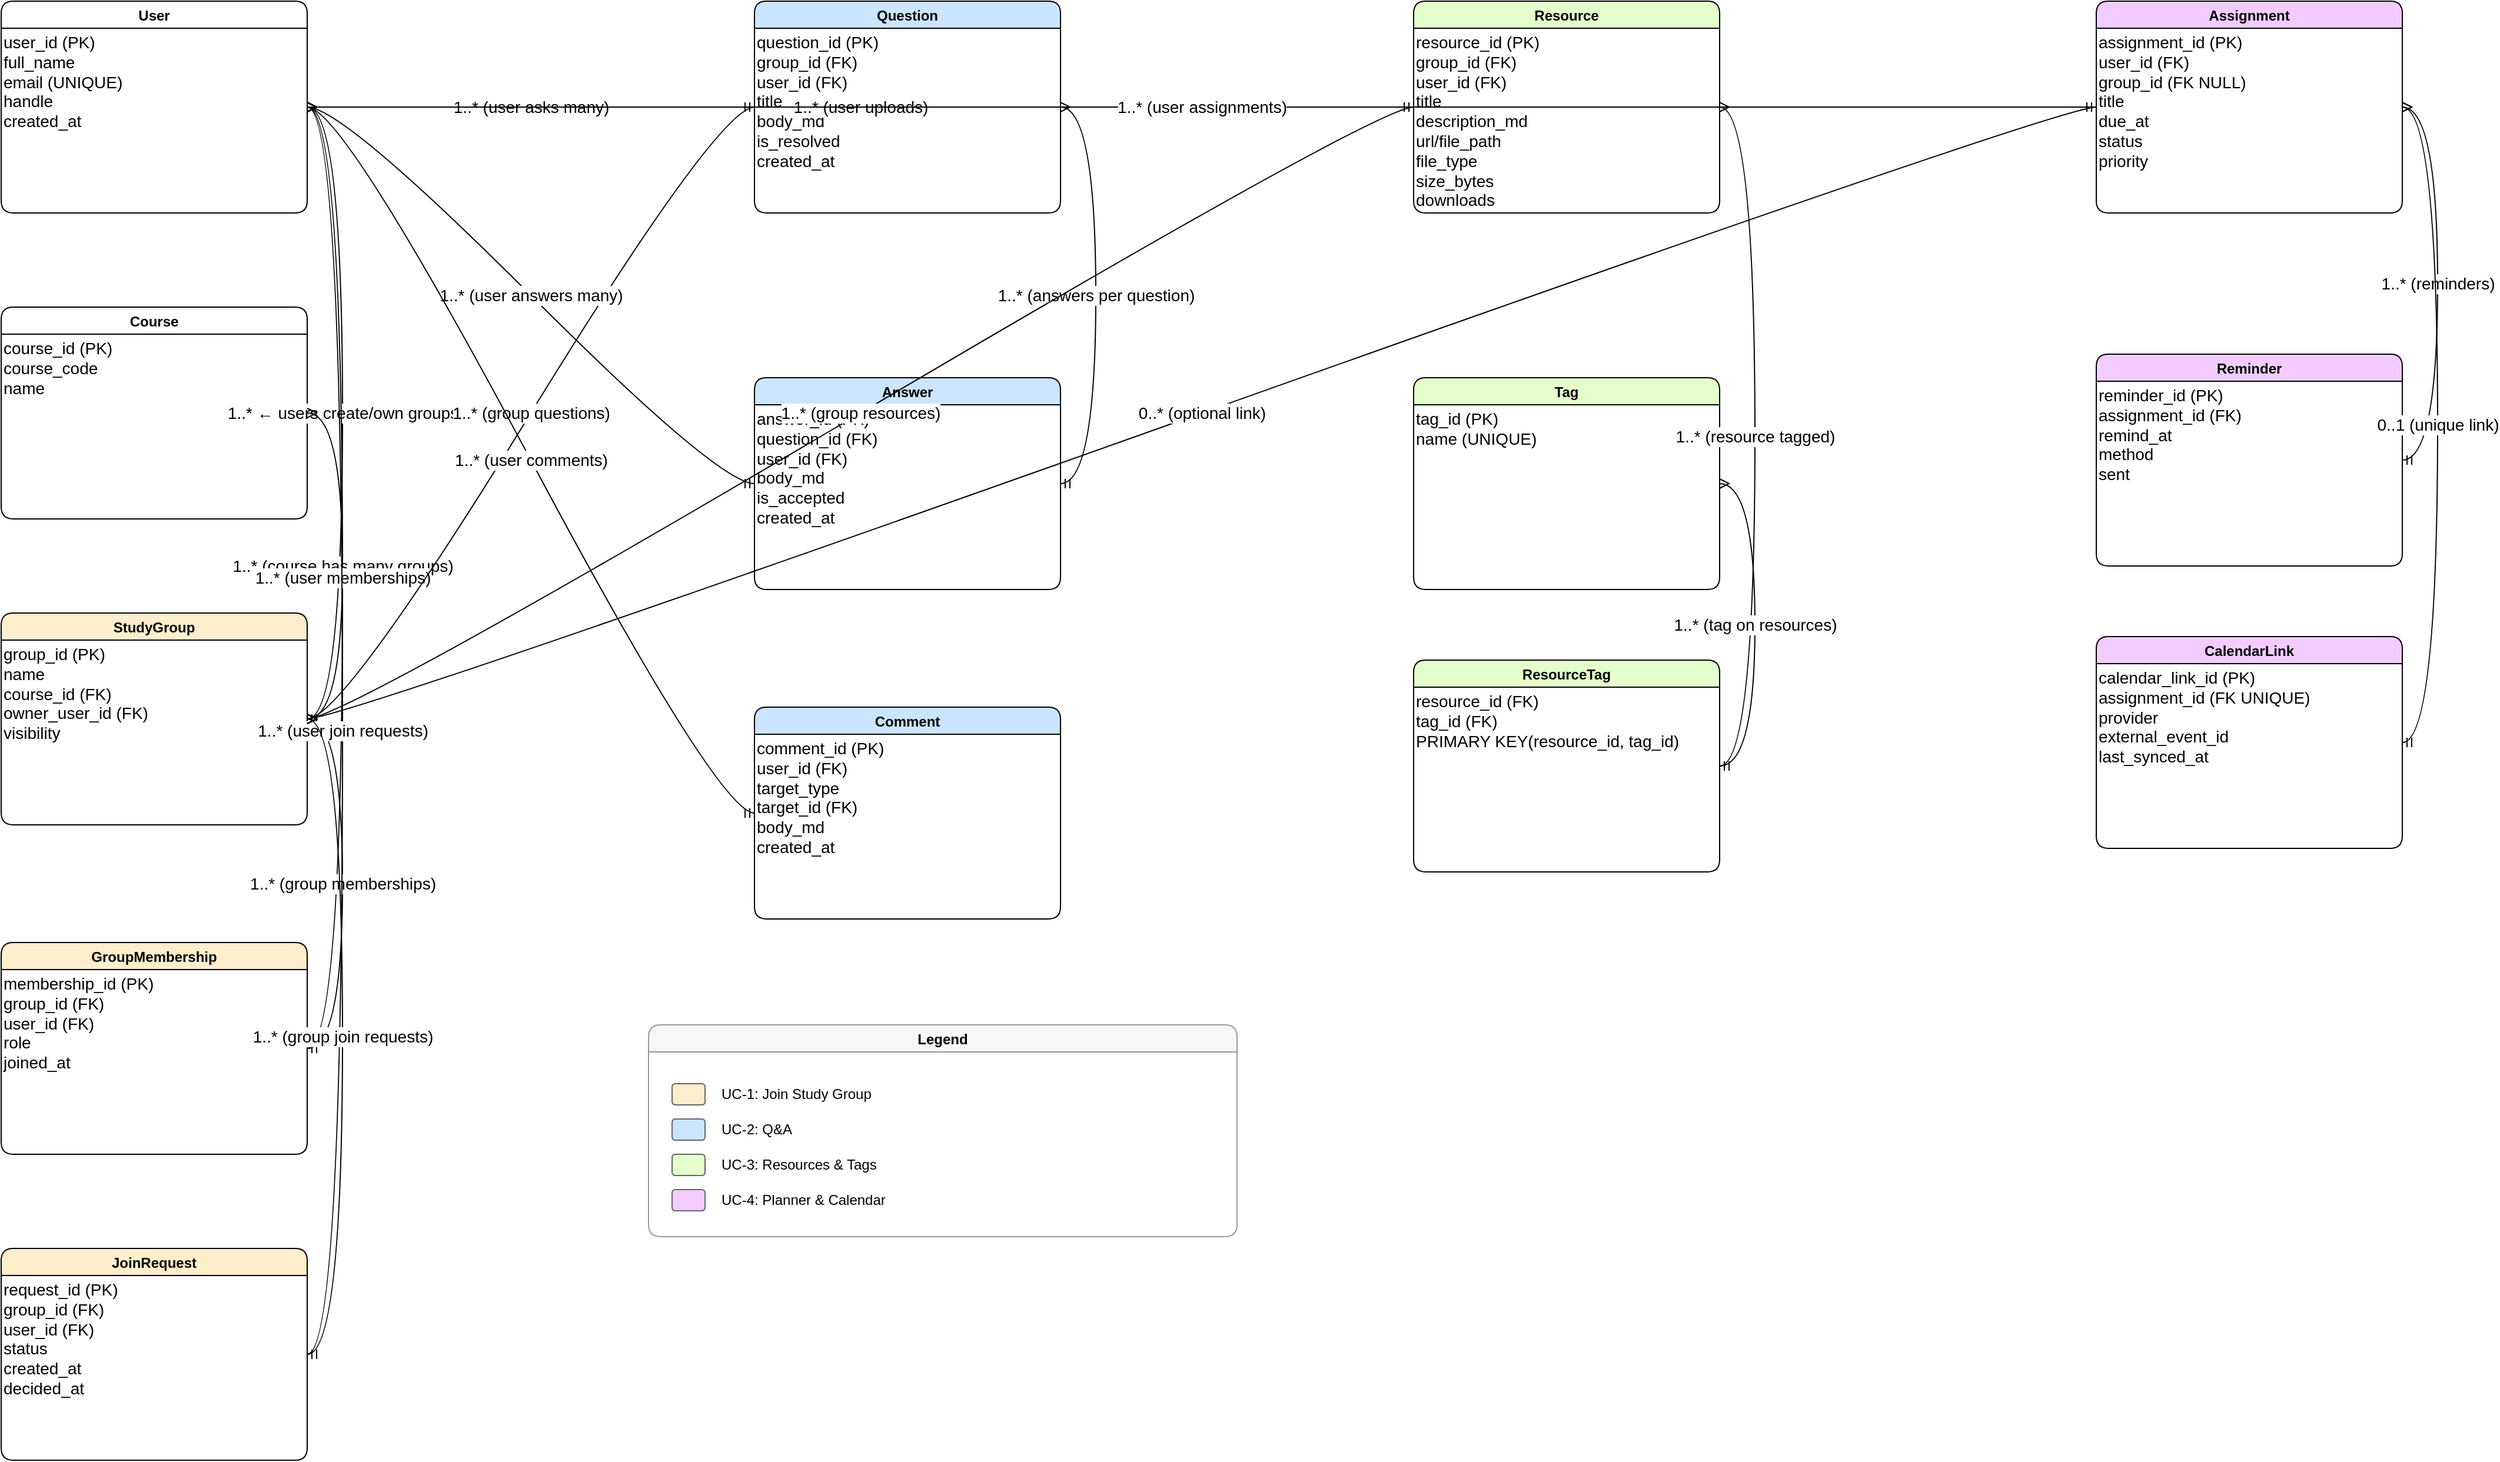 <mxfile version="28.2.5">
  <diagram name="Unified ERD (Labeled)" id="Unified-Labeled">
    <mxGraphModel dx="1668" dy="889" grid="1" gridSize="10" guides="1" tooltips="1" connect="1" arrows="1" fold="1" page="1" pageScale="1" pageWidth="2600" pageHeight="1800" math="0" shadow="0">
      <root>
        <mxCell id="0" />
        <mxCell id="1" parent="0" />
        <mxCell id="id8001" value="Legend" style="swimlane;rounded=1;fillColor=#F7F7F7;strokeColor=#999999;fontStyle=1;" parent="1" vertex="1">
          <mxGeometry x="670" y="990" width="500" height="180" as="geometry" />
        </mxCell>
        <mxCell id="id8002" value="" style="rounded=1;fillColor=#FFEECC;strokeColor=#666666;" parent="id8001" vertex="1">
          <mxGeometry x="20" y="50" width="28" height="18" as="geometry" />
        </mxCell>
        <mxCell id="id8003" value="UC‑1: Join Study Group" style="text;html=1;align=left;verticalAlign=middle;strokeColor=none;fillColor=none;" parent="id8001" vertex="1">
          <mxGeometry x="60" y="48" width="400" height="22" as="geometry" />
        </mxCell>
        <mxCell id="id8004" value="" style="rounded=1;fillColor=#CCE5FF;strokeColor=#666666;" parent="id8001" vertex="1">
          <mxGeometry x="20" y="80" width="28" height="18" as="geometry" />
        </mxCell>
        <mxCell id="id8005" value="UC‑2: Q&amp;A" style="text;html=1;align=left;verticalAlign=middle;strokeColor=none;fillColor=none;" parent="id8001" vertex="1">
          <mxGeometry x="60" y="78" width="400" height="22" as="geometry" />
        </mxCell>
        <mxCell id="id8006" value="" style="rounded=1;fillColor=#E5FFCC;strokeColor=#666666;" parent="id8001" vertex="1">
          <mxGeometry x="20" y="110" width="28" height="18" as="geometry" />
        </mxCell>
        <mxCell id="id8007" value="UC‑3: Resources &amp; Tags" style="text;html=1;align=left;verticalAlign=middle;strokeColor=none;fillColor=none;" parent="id8001" vertex="1">
          <mxGeometry x="60" y="108" width="400" height="22" as="geometry" />
        </mxCell>
        <mxCell id="id8008" value="" style="rounded=1;fillColor=#F2CCFF;strokeColor=#666666;" parent="id8001" vertex="1">
          <mxGeometry x="20" y="140" width="28" height="18" as="geometry" />
        </mxCell>
        <mxCell id="id8009" value="UC‑4: Planner &amp; Calendar" style="text;html=1;align=left;verticalAlign=middle;strokeColor=none;fillColor=none;" parent="id8001" vertex="1">
          <mxGeometry x="60" y="138" width="400" height="22" as="geometry" />
        </mxCell>
        <mxCell id="id8014" value="User" style="swimlane;fillColor=#FFFFFF;rounded=1;" parent="1" vertex="1">
          <mxGeometry x="120" y="120" width="260" height="180" as="geometry" />
        </mxCell>
        <mxCell id="id8015" value="&lt;div&gt;user_id (PK)&lt;/div&gt;&lt;div&gt;full_name&lt;/div&gt;&lt;div&gt;email (UNIQUE)&lt;/div&gt;&lt;div&gt;handle&lt;/div&gt;&lt;div&gt;created_at&lt;/div&gt;" style="text;html=1;align=left;verticalAlign=top;resizable=0;points=[];autosize=1;strokeColor=none;fillColor=none;fontSize=14;" parent="id8014" vertex="1">
          <mxGeometry y="20" width="240" height="160" as="geometry" />
        </mxCell>
        <mxCell id="id8016" value="Course" style="swimlane;fillColor=#FFFFFF;rounded=1;" parent="1" vertex="1">
          <mxGeometry x="120" y="380" width="260" height="180" as="geometry" />
        </mxCell>
        <mxCell id="id8017" value="&lt;div&gt;course_id (PK)&lt;/div&gt;&lt;div&gt;course_code&lt;/div&gt;&lt;div&gt;name&lt;/div&gt;" style="text;html=1;align=left;verticalAlign=top;resizable=0;points=[];autosize=1;strokeColor=none;fillColor=none;fontSize=14;" parent="id8016" vertex="1">
          <mxGeometry y="20" width="240" height="160" as="geometry" />
        </mxCell>
        <mxCell id="id8018" value="StudyGroup" style="swimlane;fillColor=#FFEECC;rounded=1;" parent="1" vertex="1">
          <mxGeometry x="120" y="640" width="260" height="180" as="geometry" />
        </mxCell>
        <mxCell id="id8019" value="&lt;div&gt;group_id (PK)&lt;/div&gt;&lt;div&gt;name&lt;/div&gt;&lt;div&gt;course_id (FK)&lt;/div&gt;&lt;div&gt;owner_user_id (FK)&lt;/div&gt;&lt;div&gt;visibility&lt;/div&gt;" style="text;html=1;align=left;verticalAlign=top;resizable=0;points=[];autosize=1;strokeColor=none;fillColor=none;fontSize=14;" parent="id8018" vertex="1">
          <mxGeometry y="20" width="240" height="160" as="geometry" />
        </mxCell>
        <mxCell id="id8020" value="GroupMembership" style="swimlane;fillColor=#FFEECC;rounded=1;" parent="1" vertex="1">
          <mxGeometry x="120" y="920" width="260" height="180" as="geometry" />
        </mxCell>
        <mxCell id="id8021" value="&lt;div&gt;membership_id (PK)&lt;/div&gt;&lt;div&gt;group_id (FK)&lt;/div&gt;&lt;div&gt;user_id (FK)&lt;/div&gt;&lt;div&gt;role&lt;/div&gt;&lt;div&gt;joined_at&lt;/div&gt;" style="text;html=1;align=left;verticalAlign=top;resizable=0;points=[];autosize=1;strokeColor=none;fillColor=none;fontSize=14;" parent="id8020" vertex="1">
          <mxGeometry y="20" width="240" height="160" as="geometry" />
        </mxCell>
        <mxCell id="id8022" value="JoinRequest" style="swimlane;fillColor=#FFEECC;rounded=1;" parent="1" vertex="1">
          <mxGeometry x="120" y="1180" width="260" height="180" as="geometry" />
        </mxCell>
        <mxCell id="id8023" value="&lt;div&gt;request_id (PK)&lt;/div&gt;&lt;div&gt;group_id (FK)&lt;/div&gt;&lt;div&gt;user_id (FK)&lt;/div&gt;&lt;div&gt;status&lt;/div&gt;&lt;div&gt;created_at&lt;/div&gt;&lt;div&gt;decided_at&lt;/div&gt;" style="text;html=1;align=left;verticalAlign=top;resizable=0;points=[];autosize=1;strokeColor=none;fillColor=none;fontSize=14;" parent="id8022" vertex="1">
          <mxGeometry y="20" width="240" height="160" as="geometry" />
        </mxCell>
        <mxCell id="id8024" value="Question" style="swimlane;fillColor=#CCE5FF;rounded=1;" parent="1" vertex="1">
          <mxGeometry x="760" y="120" width="260" height="180" as="geometry" />
        </mxCell>
        <mxCell id="id8025" value="&lt;div&gt;question_id (PK)&lt;/div&gt;&lt;div&gt;group_id (FK)&lt;/div&gt;&lt;div&gt;user_id (FK)&lt;/div&gt;&lt;div&gt;title&lt;/div&gt;&lt;div&gt;body_md&lt;/div&gt;&lt;div&gt;is_resolved&lt;/div&gt;&lt;div&gt;created_at&lt;/div&gt;" style="text;html=1;align=left;verticalAlign=top;resizable=0;points=[];autosize=1;strokeColor=none;fillColor=none;fontSize=14;" parent="id8024" vertex="1">
          <mxGeometry y="20" width="240" height="160" as="geometry" />
        </mxCell>
        <mxCell id="id8026" value="Answer" style="swimlane;fillColor=#CCE5FF;rounded=1;" parent="1" vertex="1">
          <mxGeometry x="760" y="440" width="260" height="180" as="geometry" />
        </mxCell>
        <mxCell id="id8027" value="&lt;div&gt;answer_id (PK)&lt;/div&gt;&lt;div&gt;question_id (FK)&lt;/div&gt;&lt;div&gt;user_id (FK)&lt;/div&gt;&lt;div&gt;body_md&lt;/div&gt;&lt;div&gt;is_accepted&lt;/div&gt;&lt;div&gt;created_at&lt;/div&gt;" style="text;html=1;align=left;verticalAlign=top;resizable=0;points=[];autosize=1;strokeColor=none;fillColor=none;fontSize=14;" parent="id8026" vertex="1">
          <mxGeometry y="20" width="240" height="160" as="geometry" />
        </mxCell>
        <mxCell id="id8028" value="Comment" style="swimlane;fillColor=#CCE5FF;rounded=1;" parent="1" vertex="1">
          <mxGeometry x="760" y="720" width="260" height="180" as="geometry" />
        </mxCell>
        <mxCell id="id8029" value="&lt;div&gt;comment_id (PK)&lt;/div&gt;&lt;div&gt;user_id (FK)&lt;/div&gt;&lt;div&gt;target_type&lt;/div&gt;&lt;div&gt;target_id (FK)&lt;/div&gt;&lt;div&gt;body_md&lt;/div&gt;&lt;div&gt;created_at&lt;/div&gt;" style="text;html=1;align=left;verticalAlign=top;resizable=0;points=[];autosize=1;strokeColor=none;fillColor=none;fontSize=14;" parent="id8028" vertex="1">
          <mxGeometry y="20" width="240" height="160" as="geometry" />
        </mxCell>
        <mxCell id="id8030" value="Resource" style="swimlane;fillColor=#E5FFCC;rounded=1;" parent="1" vertex="1">
          <mxGeometry x="1320" y="120" width="260" height="180" as="geometry" />
        </mxCell>
        <mxCell id="id8031" value="&lt;div&gt;resource_id (PK)&lt;/div&gt;&lt;div&gt;group_id (FK)&lt;/div&gt;&lt;div&gt;user_id (FK)&lt;/div&gt;&lt;div&gt;title&lt;/div&gt;&lt;div&gt;description_md&lt;/div&gt;&lt;div&gt;url/file_path&lt;/div&gt;&lt;div&gt;file_type&lt;/div&gt;&lt;div&gt;size_bytes&lt;/div&gt;&lt;div&gt;downloads&lt;/div&gt;" style="text;html=1;align=left;verticalAlign=top;resizable=0;points=[];autosize=1;strokeColor=none;fillColor=none;fontSize=14;" parent="id8030" vertex="1">
          <mxGeometry y="20" width="130" height="160" as="geometry" />
        </mxCell>
        <mxCell id="id8032" value="Tag" style="swimlane;fillColor=#E5FFCC;rounded=1;" parent="1" vertex="1">
          <mxGeometry x="1320" y="440" width="260" height="180" as="geometry" />
        </mxCell>
        <mxCell id="id8033" value="&lt;div&gt;tag_id (PK)&lt;/div&gt;&lt;div&gt;name (UNIQUE)&lt;/div&gt;" style="text;html=1;align=left;verticalAlign=top;resizable=0;points=[];autosize=1;strokeColor=none;fillColor=none;fontSize=14;" parent="id8032" vertex="1">
          <mxGeometry y="20" width="240" height="160" as="geometry" />
        </mxCell>
        <mxCell id="id8034" value="ResourceTag" style="swimlane;fillColor=#E5FFCC;rounded=1;" parent="1" vertex="1">
          <mxGeometry x="1320" y="680" width="260" height="180" as="geometry" />
        </mxCell>
        <mxCell id="id8035" value="&lt;div&gt;resource_id (FK)&lt;/div&gt;&lt;div&gt;tag_id (FK)&lt;/div&gt;&lt;div&gt;PRIMARY KEY(resource_id, tag_id)&lt;/div&gt;" style="text;html=1;align=left;verticalAlign=top;resizable=0;points=[];autosize=1;strokeColor=none;fillColor=none;fontSize=14;" parent="id8034" vertex="1">
          <mxGeometry y="20" width="240" height="160" as="geometry" />
        </mxCell>
        <mxCell id="id8036" value="Assignment" style="swimlane;fillColor=#F2CCFF;rounded=1;" parent="1" vertex="1">
          <mxGeometry x="1900" y="120" width="260" height="180" as="geometry" />
        </mxCell>
        <mxCell id="id8037" value="&lt;div&gt;assignment_id (PK)&lt;/div&gt;&lt;div&gt;user_id (FK)&lt;/div&gt;&lt;div&gt;group_id (FK NULL)&lt;/div&gt;&lt;div&gt;title&lt;/div&gt;&lt;div&gt;due_at&lt;/div&gt;&lt;div&gt;status&lt;/div&gt;&lt;div&gt;priority&lt;/div&gt;" style="text;html=1;align=left;verticalAlign=top;resizable=0;points=[];autosize=1;strokeColor=none;fillColor=none;fontSize=14;" parent="id8036" vertex="1">
          <mxGeometry y="20" width="240" height="160" as="geometry" />
        </mxCell>
        <mxCell id="id8038" value="Reminder" style="swimlane;fillColor=#F2CCFF;rounded=1;" parent="1" vertex="1">
          <mxGeometry x="1900" y="420" width="260" height="180" as="geometry" />
        </mxCell>
        <mxCell id="id8039" value="&lt;div&gt;reminder_id (PK)&lt;/div&gt;&lt;div&gt;assignment_id (FK)&lt;/div&gt;&lt;div&gt;remind_at&lt;/div&gt;&lt;div&gt;method&lt;/div&gt;&lt;div&gt;sent&lt;/div&gt;" style="text;html=1;align=left;verticalAlign=top;resizable=0;points=[];autosize=1;strokeColor=none;fillColor=none;fontSize=14;" parent="id8038" vertex="1">
          <mxGeometry y="20" width="240" height="160" as="geometry" />
        </mxCell>
        <mxCell id="id8040" value="CalendarLink" style="swimlane;fillColor=#F2CCFF;rounded=1;" parent="1" vertex="1">
          <mxGeometry x="1900" y="660" width="260" height="180" as="geometry" />
        </mxCell>
        <mxCell id="id8041" value="&lt;div&gt;calendar_link_id (PK)&lt;/div&gt;&lt;div&gt;assignment_id (FK UNIQUE)&lt;/div&gt;&lt;div&gt;provider&lt;/div&gt;&lt;div&gt;external_event_id&lt;/div&gt;&lt;div&gt;last_synced_at&lt;/div&gt;" style="text;html=1;align=left;verticalAlign=top;resizable=0;points=[];autosize=1;strokeColor=none;fillColor=none;fontSize=14;" parent="id8040" vertex="1">
          <mxGeometry y="20" width="240" height="160" as="geometry" />
        </mxCell>
        <mxCell id="id8042" value="1..*  ← users create/own groups" style="edgeStyle=entityRelationEdgeStyle;html=1;endArrow=ERmandOne;startArrow=ERmany;rounded=0;curved=1;fontSize=14;" parent="1" source="id8014" target="id8018" edge="1">
          <mxGeometry width="100" height="100" relative="1" as="geometry" />
        </mxCell>
        <mxCell id="id8043" value="1..*  (course has many groups)" style="edgeStyle=entityRelationEdgeStyle;html=1;endArrow=ERmandOne;startArrow=ERmany;rounded=0;curved=1;fontSize=14;" parent="1" source="id8016" target="id8018" edge="1">
          <mxGeometry width="100" height="100" relative="1" as="geometry" />
        </mxCell>
        <mxCell id="id8044" value="1..*  (user memberships)" style="edgeStyle=entityRelationEdgeStyle;html=1;endArrow=ERmandOne;startArrow=ERmany;rounded=0;curved=1;fontSize=14;" parent="1" source="id8014" target="id8020" edge="1">
          <mxGeometry width="100" height="100" relative="1" as="geometry" />
        </mxCell>
        <mxCell id="id8045" value="1..*  (group memberships)" style="edgeStyle=entityRelationEdgeStyle;html=1;endArrow=ERmandOne;startArrow=ERmany;rounded=0;curved=1;fontSize=14;" parent="1" source="id8018" target="id8020" edge="1">
          <mxGeometry width="100" height="100" relative="1" as="geometry" />
        </mxCell>
        <mxCell id="id8046" value="1..*  (user join requests)" style="edgeStyle=entityRelationEdgeStyle;html=1;endArrow=ERmandOne;startArrow=ERmany;rounded=0;curved=1;fontSize=14;" parent="1" source="id8014" target="id8022" edge="1">
          <mxGeometry width="100" height="100" relative="1" as="geometry" />
        </mxCell>
        <mxCell id="id8047" value="1..*  (group join requests)" style="edgeStyle=entityRelationEdgeStyle;html=1;endArrow=ERmandOne;startArrow=ERmany;rounded=0;curved=1;fontSize=14;" parent="1" source="id8018" target="id8022" edge="1">
          <mxGeometry width="100" height="100" relative="1" as="geometry" />
        </mxCell>
        <mxCell id="id8048" value="1..*  (group questions)" style="edgeStyle=entityRelationEdgeStyle;html=1;endArrow=ERmandOne;startArrow=ERmany;rounded=0;curved=1;fontSize=14;" parent="1" source="id8018" target="id8024" edge="1">
          <mxGeometry width="100" height="100" relative="1" as="geometry" />
        </mxCell>
        <mxCell id="id8049" value="1..*  (user asks many)" style="edgeStyle=entityRelationEdgeStyle;html=1;endArrow=ERmandOne;startArrow=ERmany;rounded=0;curved=1;fontSize=14;" parent="1" source="id8014" target="id8024" edge="1">
          <mxGeometry width="100" height="100" relative="1" as="geometry" />
        </mxCell>
        <mxCell id="id8050" value="1..*  (answers per question)" style="edgeStyle=entityRelationEdgeStyle;html=1;endArrow=ERmandOne;startArrow=ERmany;rounded=0;curved=1;fontSize=14;" parent="1" source="id8024" target="id8026" edge="1">
          <mxGeometry width="100" height="100" relative="1" as="geometry" />
        </mxCell>
        <mxCell id="id8051" value="1..*  (user answers many)" style="edgeStyle=entityRelationEdgeStyle;html=1;endArrow=ERmandOne;startArrow=ERmany;rounded=0;curved=1;fontSize=14;" parent="1" source="id8014" target="id8026" edge="1">
          <mxGeometry width="100" height="100" relative="1" as="geometry" />
        </mxCell>
        <mxCell id="id8052" value="1..*  (user comments)" style="edgeStyle=entityRelationEdgeStyle;html=1;endArrow=ERmandOne;startArrow=ERmany;rounded=0;curved=1;fontSize=14;" parent="1" source="id8014" target="id8028" edge="1">
          <mxGeometry width="100" height="100" relative="1" as="geometry" />
        </mxCell>
        <mxCell id="id8053" value="1..*  (group resources)" style="edgeStyle=entityRelationEdgeStyle;html=1;endArrow=ERmandOne;startArrow=ERmany;rounded=0;curved=1;fontSize=14;" parent="1" source="id8018" target="id8030" edge="1">
          <mxGeometry width="100" height="100" relative="1" as="geometry" />
        </mxCell>
        <mxCell id="id8054" value="1..*  (user uploads)" style="edgeStyle=entityRelationEdgeStyle;html=1;endArrow=ERmandOne;startArrow=ERmany;rounded=0;curved=1;fontSize=14;" parent="1" source="id8014" target="id8030" edge="1">
          <mxGeometry width="100" height="100" relative="1" as="geometry" />
        </mxCell>
        <mxCell id="id8055" value="1..*  (resource tagged)" style="edgeStyle=entityRelationEdgeStyle;html=1;endArrow=ERmandOne;startArrow=ERmany;rounded=0;curved=1;fontSize=14;" parent="1" source="id8030" target="id8034" edge="1">
          <mxGeometry width="100" height="100" relative="1" as="geometry" />
        </mxCell>
        <mxCell id="id8056" value="1..*  (tag on resources)" style="edgeStyle=entityRelationEdgeStyle;html=1;endArrow=ERmandOne;startArrow=ERmany;rounded=0;curved=1;fontSize=14;" parent="1" source="id8032" target="id8034" edge="1">
          <mxGeometry width="100" height="100" relative="1" as="geometry" />
        </mxCell>
        <mxCell id="id8057" value="1..*  (user assignments)" style="edgeStyle=entityRelationEdgeStyle;html=1;endArrow=ERmandOne;startArrow=ERmany;rounded=0;curved=1;fontSize=14;" parent="1" source="id8014" target="id8036" edge="1">
          <mxGeometry width="100" height="100" relative="1" as="geometry" />
        </mxCell>
        <mxCell id="id8058" value="0..*  (optional link)" style="edgeStyle=entityRelationEdgeStyle;html=1;endArrow=ERmandOne;startArrow=ERmany;rounded=0;curved=1;fontSize=14;" parent="1" source="id8018" target="id8036" edge="1">
          <mxGeometry width="100" height="100" relative="1" as="geometry" />
        </mxCell>
        <mxCell id="id8059" value="1..*  (reminders)" style="edgeStyle=entityRelationEdgeStyle;html=1;endArrow=ERmandOne;startArrow=ERmany;rounded=0;curved=1;fontSize=14;" parent="1" source="id8036" target="id8038" edge="1">
          <mxGeometry width="100" height="100" relative="1" as="geometry" />
        </mxCell>
        <mxCell id="id8060" value="0..1  (unique link)" style="edgeStyle=entityRelationEdgeStyle;html=1;endArrow=ERmandOne;startArrow=ERmany;rounded=0;curved=1;fontSize=14;" parent="1" source="id8036" target="id8040" edge="1">
          <mxGeometry width="100" height="100" relative="1" as="geometry" />
        </mxCell>
      </root>
    </mxGraphModel>
  </diagram>
</mxfile>
